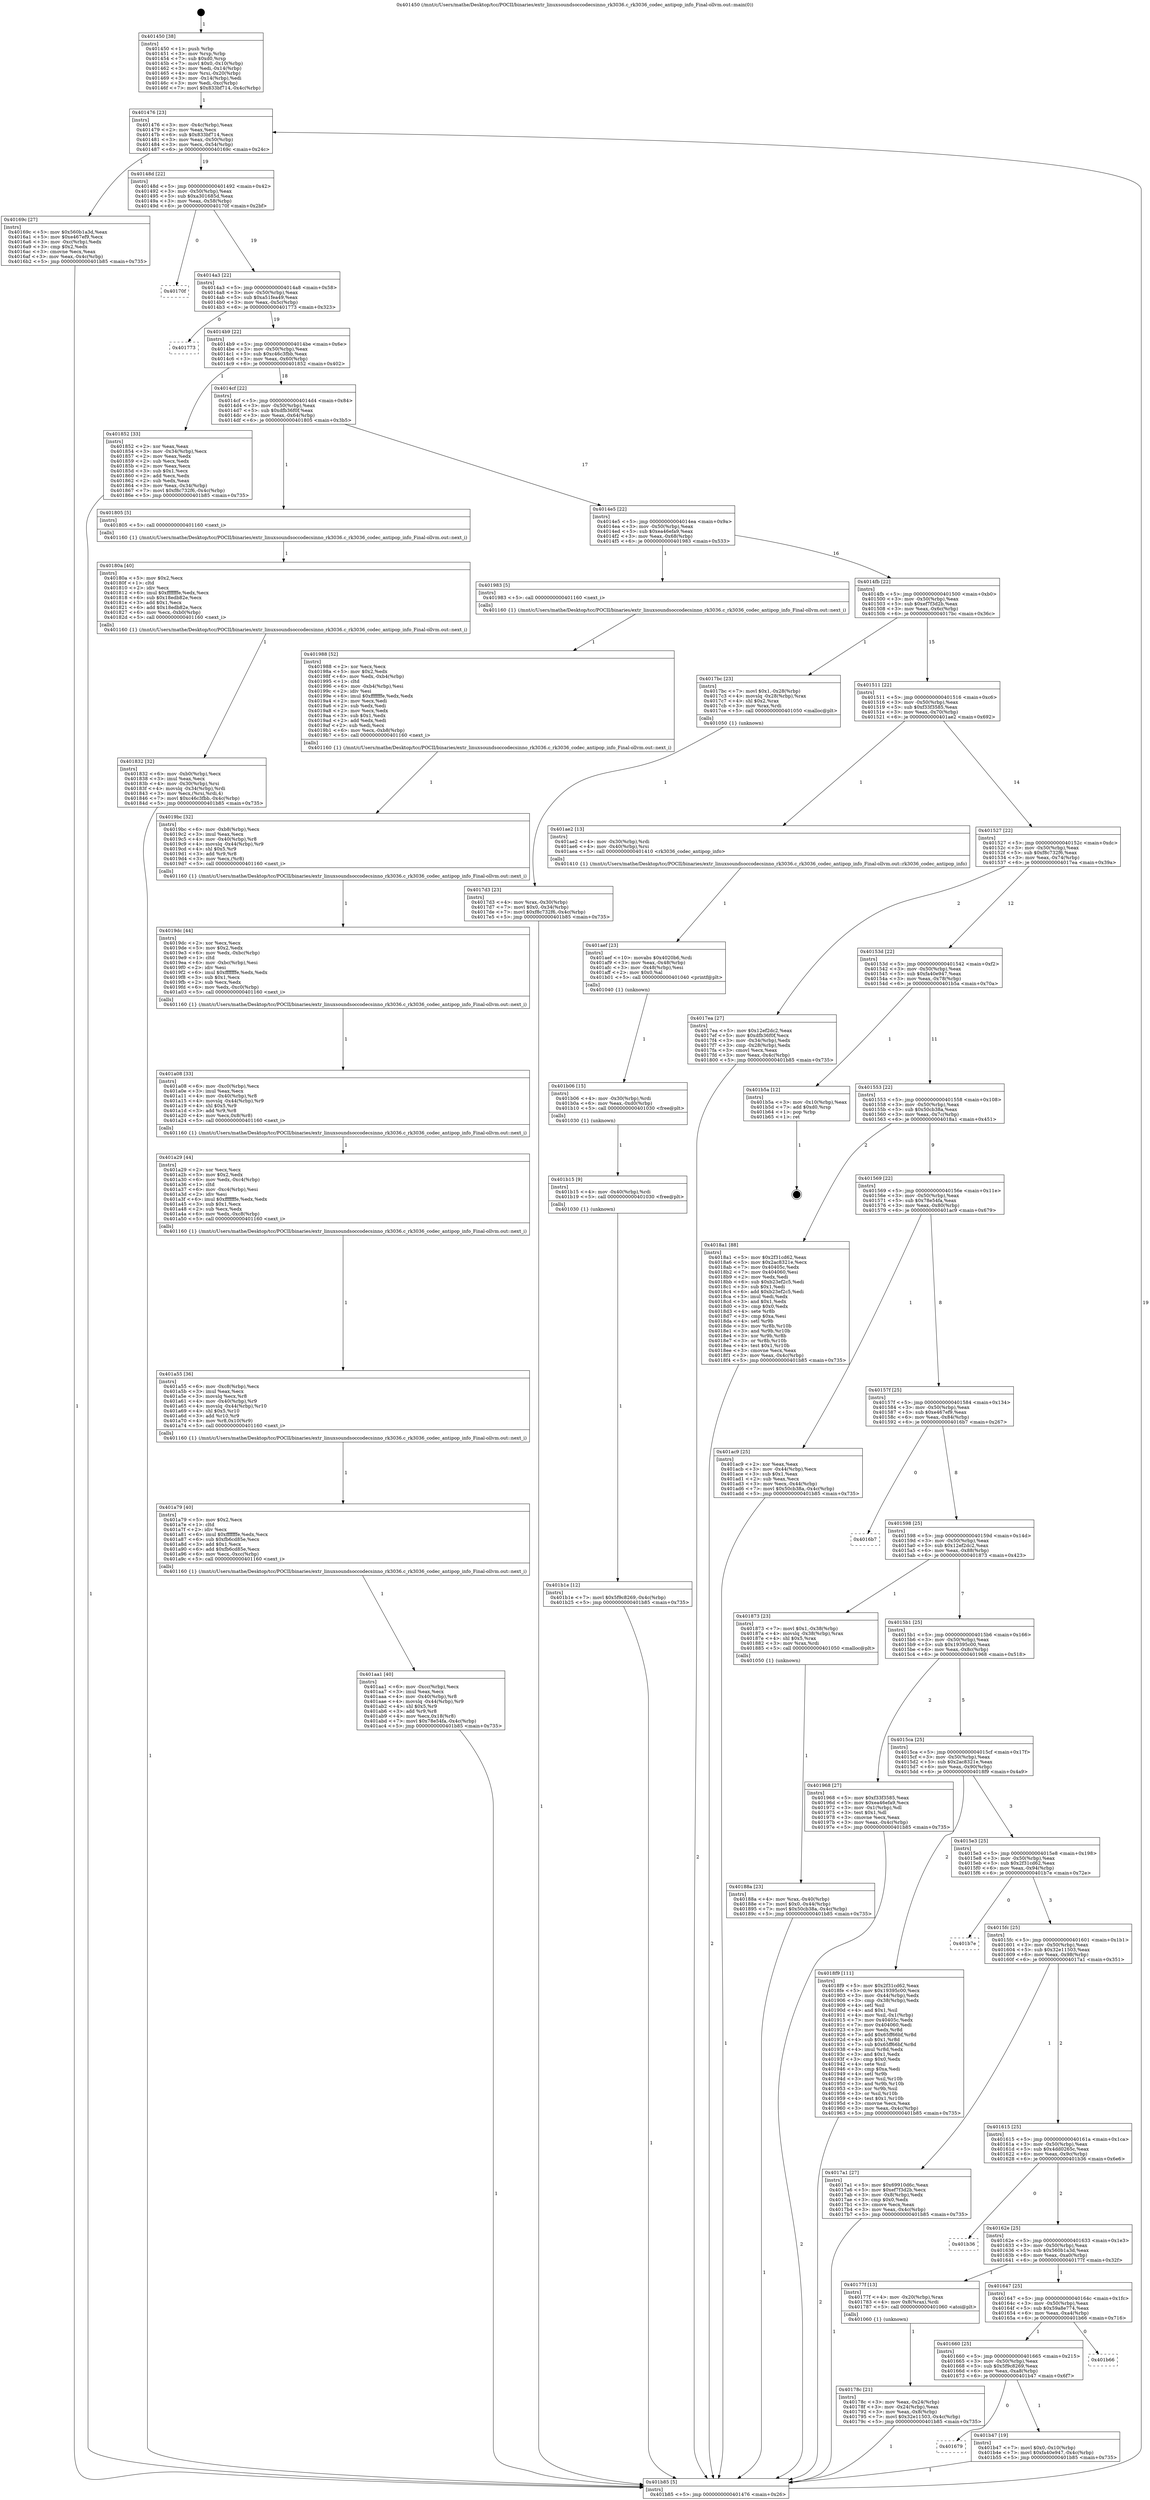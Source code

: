 digraph "0x401450" {
  label = "0x401450 (/mnt/c/Users/mathe/Desktop/tcc/POCII/binaries/extr_linuxsoundsoccodecsinno_rk3036.c_rk3036_codec_antipop_info_Final-ollvm.out::main(0))"
  labelloc = "t"
  node[shape=record]

  Entry [label="",width=0.3,height=0.3,shape=circle,fillcolor=black,style=filled]
  "0x401476" [label="{
     0x401476 [23]\l
     | [instrs]\l
     &nbsp;&nbsp;0x401476 \<+3\>: mov -0x4c(%rbp),%eax\l
     &nbsp;&nbsp;0x401479 \<+2\>: mov %eax,%ecx\l
     &nbsp;&nbsp;0x40147b \<+6\>: sub $0x833bf714,%ecx\l
     &nbsp;&nbsp;0x401481 \<+3\>: mov %eax,-0x50(%rbp)\l
     &nbsp;&nbsp;0x401484 \<+3\>: mov %ecx,-0x54(%rbp)\l
     &nbsp;&nbsp;0x401487 \<+6\>: je 000000000040169c \<main+0x24c\>\l
  }"]
  "0x40169c" [label="{
     0x40169c [27]\l
     | [instrs]\l
     &nbsp;&nbsp;0x40169c \<+5\>: mov $0x560b1a3d,%eax\l
     &nbsp;&nbsp;0x4016a1 \<+5\>: mov $0xe467ef9,%ecx\l
     &nbsp;&nbsp;0x4016a6 \<+3\>: mov -0xc(%rbp),%edx\l
     &nbsp;&nbsp;0x4016a9 \<+3\>: cmp $0x2,%edx\l
     &nbsp;&nbsp;0x4016ac \<+3\>: cmovne %ecx,%eax\l
     &nbsp;&nbsp;0x4016af \<+3\>: mov %eax,-0x4c(%rbp)\l
     &nbsp;&nbsp;0x4016b2 \<+5\>: jmp 0000000000401b85 \<main+0x735\>\l
  }"]
  "0x40148d" [label="{
     0x40148d [22]\l
     | [instrs]\l
     &nbsp;&nbsp;0x40148d \<+5\>: jmp 0000000000401492 \<main+0x42\>\l
     &nbsp;&nbsp;0x401492 \<+3\>: mov -0x50(%rbp),%eax\l
     &nbsp;&nbsp;0x401495 \<+5\>: sub $0xa301685d,%eax\l
     &nbsp;&nbsp;0x40149a \<+3\>: mov %eax,-0x58(%rbp)\l
     &nbsp;&nbsp;0x40149d \<+6\>: je 000000000040170f \<main+0x2bf\>\l
  }"]
  "0x401b85" [label="{
     0x401b85 [5]\l
     | [instrs]\l
     &nbsp;&nbsp;0x401b85 \<+5\>: jmp 0000000000401476 \<main+0x26\>\l
  }"]
  "0x401450" [label="{
     0x401450 [38]\l
     | [instrs]\l
     &nbsp;&nbsp;0x401450 \<+1\>: push %rbp\l
     &nbsp;&nbsp;0x401451 \<+3\>: mov %rsp,%rbp\l
     &nbsp;&nbsp;0x401454 \<+7\>: sub $0xd0,%rsp\l
     &nbsp;&nbsp;0x40145b \<+7\>: movl $0x0,-0x10(%rbp)\l
     &nbsp;&nbsp;0x401462 \<+3\>: mov %edi,-0x14(%rbp)\l
     &nbsp;&nbsp;0x401465 \<+4\>: mov %rsi,-0x20(%rbp)\l
     &nbsp;&nbsp;0x401469 \<+3\>: mov -0x14(%rbp),%edi\l
     &nbsp;&nbsp;0x40146c \<+3\>: mov %edi,-0xc(%rbp)\l
     &nbsp;&nbsp;0x40146f \<+7\>: movl $0x833bf714,-0x4c(%rbp)\l
  }"]
  Exit [label="",width=0.3,height=0.3,shape=circle,fillcolor=black,style=filled,peripheries=2]
  "0x40170f" [label="{
     0x40170f\l
  }", style=dashed]
  "0x4014a3" [label="{
     0x4014a3 [22]\l
     | [instrs]\l
     &nbsp;&nbsp;0x4014a3 \<+5\>: jmp 00000000004014a8 \<main+0x58\>\l
     &nbsp;&nbsp;0x4014a8 \<+3\>: mov -0x50(%rbp),%eax\l
     &nbsp;&nbsp;0x4014ab \<+5\>: sub $0xa51fea49,%eax\l
     &nbsp;&nbsp;0x4014b0 \<+3\>: mov %eax,-0x5c(%rbp)\l
     &nbsp;&nbsp;0x4014b3 \<+6\>: je 0000000000401773 \<main+0x323\>\l
  }"]
  "0x401679" [label="{
     0x401679\l
  }", style=dashed]
  "0x401773" [label="{
     0x401773\l
  }", style=dashed]
  "0x4014b9" [label="{
     0x4014b9 [22]\l
     | [instrs]\l
     &nbsp;&nbsp;0x4014b9 \<+5\>: jmp 00000000004014be \<main+0x6e\>\l
     &nbsp;&nbsp;0x4014be \<+3\>: mov -0x50(%rbp),%eax\l
     &nbsp;&nbsp;0x4014c1 \<+5\>: sub $0xc46c3fbb,%eax\l
     &nbsp;&nbsp;0x4014c6 \<+3\>: mov %eax,-0x60(%rbp)\l
     &nbsp;&nbsp;0x4014c9 \<+6\>: je 0000000000401852 \<main+0x402\>\l
  }"]
  "0x401b47" [label="{
     0x401b47 [19]\l
     | [instrs]\l
     &nbsp;&nbsp;0x401b47 \<+7\>: movl $0x0,-0x10(%rbp)\l
     &nbsp;&nbsp;0x401b4e \<+7\>: movl $0xfa40e947,-0x4c(%rbp)\l
     &nbsp;&nbsp;0x401b55 \<+5\>: jmp 0000000000401b85 \<main+0x735\>\l
  }"]
  "0x401852" [label="{
     0x401852 [33]\l
     | [instrs]\l
     &nbsp;&nbsp;0x401852 \<+2\>: xor %eax,%eax\l
     &nbsp;&nbsp;0x401854 \<+3\>: mov -0x34(%rbp),%ecx\l
     &nbsp;&nbsp;0x401857 \<+2\>: mov %eax,%edx\l
     &nbsp;&nbsp;0x401859 \<+2\>: sub %ecx,%edx\l
     &nbsp;&nbsp;0x40185b \<+2\>: mov %eax,%ecx\l
     &nbsp;&nbsp;0x40185d \<+3\>: sub $0x1,%ecx\l
     &nbsp;&nbsp;0x401860 \<+2\>: add %ecx,%edx\l
     &nbsp;&nbsp;0x401862 \<+2\>: sub %edx,%eax\l
     &nbsp;&nbsp;0x401864 \<+3\>: mov %eax,-0x34(%rbp)\l
     &nbsp;&nbsp;0x401867 \<+7\>: movl $0xf8c732f6,-0x4c(%rbp)\l
     &nbsp;&nbsp;0x40186e \<+5\>: jmp 0000000000401b85 \<main+0x735\>\l
  }"]
  "0x4014cf" [label="{
     0x4014cf [22]\l
     | [instrs]\l
     &nbsp;&nbsp;0x4014cf \<+5\>: jmp 00000000004014d4 \<main+0x84\>\l
     &nbsp;&nbsp;0x4014d4 \<+3\>: mov -0x50(%rbp),%eax\l
     &nbsp;&nbsp;0x4014d7 \<+5\>: sub $0xdfb36f0f,%eax\l
     &nbsp;&nbsp;0x4014dc \<+3\>: mov %eax,-0x64(%rbp)\l
     &nbsp;&nbsp;0x4014df \<+6\>: je 0000000000401805 \<main+0x3b5\>\l
  }"]
  "0x401660" [label="{
     0x401660 [25]\l
     | [instrs]\l
     &nbsp;&nbsp;0x401660 \<+5\>: jmp 0000000000401665 \<main+0x215\>\l
     &nbsp;&nbsp;0x401665 \<+3\>: mov -0x50(%rbp),%eax\l
     &nbsp;&nbsp;0x401668 \<+5\>: sub $0x5f9c8269,%eax\l
     &nbsp;&nbsp;0x40166d \<+6\>: mov %eax,-0xa8(%rbp)\l
     &nbsp;&nbsp;0x401673 \<+6\>: je 0000000000401b47 \<main+0x6f7\>\l
  }"]
  "0x401805" [label="{
     0x401805 [5]\l
     | [instrs]\l
     &nbsp;&nbsp;0x401805 \<+5\>: call 0000000000401160 \<next_i\>\l
     | [calls]\l
     &nbsp;&nbsp;0x401160 \{1\} (/mnt/c/Users/mathe/Desktop/tcc/POCII/binaries/extr_linuxsoundsoccodecsinno_rk3036.c_rk3036_codec_antipop_info_Final-ollvm.out::next_i)\l
  }"]
  "0x4014e5" [label="{
     0x4014e5 [22]\l
     | [instrs]\l
     &nbsp;&nbsp;0x4014e5 \<+5\>: jmp 00000000004014ea \<main+0x9a\>\l
     &nbsp;&nbsp;0x4014ea \<+3\>: mov -0x50(%rbp),%eax\l
     &nbsp;&nbsp;0x4014ed \<+5\>: sub $0xea46efa9,%eax\l
     &nbsp;&nbsp;0x4014f2 \<+3\>: mov %eax,-0x68(%rbp)\l
     &nbsp;&nbsp;0x4014f5 \<+6\>: je 0000000000401983 \<main+0x533\>\l
  }"]
  "0x401b66" [label="{
     0x401b66\l
  }", style=dashed]
  "0x401983" [label="{
     0x401983 [5]\l
     | [instrs]\l
     &nbsp;&nbsp;0x401983 \<+5\>: call 0000000000401160 \<next_i\>\l
     | [calls]\l
     &nbsp;&nbsp;0x401160 \{1\} (/mnt/c/Users/mathe/Desktop/tcc/POCII/binaries/extr_linuxsoundsoccodecsinno_rk3036.c_rk3036_codec_antipop_info_Final-ollvm.out::next_i)\l
  }"]
  "0x4014fb" [label="{
     0x4014fb [22]\l
     | [instrs]\l
     &nbsp;&nbsp;0x4014fb \<+5\>: jmp 0000000000401500 \<main+0xb0\>\l
     &nbsp;&nbsp;0x401500 \<+3\>: mov -0x50(%rbp),%eax\l
     &nbsp;&nbsp;0x401503 \<+5\>: sub $0xef7f3d2b,%eax\l
     &nbsp;&nbsp;0x401508 \<+3\>: mov %eax,-0x6c(%rbp)\l
     &nbsp;&nbsp;0x40150b \<+6\>: je 00000000004017bc \<main+0x36c\>\l
  }"]
  "0x401b1e" [label="{
     0x401b1e [12]\l
     | [instrs]\l
     &nbsp;&nbsp;0x401b1e \<+7\>: movl $0x5f9c8269,-0x4c(%rbp)\l
     &nbsp;&nbsp;0x401b25 \<+5\>: jmp 0000000000401b85 \<main+0x735\>\l
  }"]
  "0x4017bc" [label="{
     0x4017bc [23]\l
     | [instrs]\l
     &nbsp;&nbsp;0x4017bc \<+7\>: movl $0x1,-0x28(%rbp)\l
     &nbsp;&nbsp;0x4017c3 \<+4\>: movslq -0x28(%rbp),%rax\l
     &nbsp;&nbsp;0x4017c7 \<+4\>: shl $0x2,%rax\l
     &nbsp;&nbsp;0x4017cb \<+3\>: mov %rax,%rdi\l
     &nbsp;&nbsp;0x4017ce \<+5\>: call 0000000000401050 \<malloc@plt\>\l
     | [calls]\l
     &nbsp;&nbsp;0x401050 \{1\} (unknown)\l
  }"]
  "0x401511" [label="{
     0x401511 [22]\l
     | [instrs]\l
     &nbsp;&nbsp;0x401511 \<+5\>: jmp 0000000000401516 \<main+0xc6\>\l
     &nbsp;&nbsp;0x401516 \<+3\>: mov -0x50(%rbp),%eax\l
     &nbsp;&nbsp;0x401519 \<+5\>: sub $0xf33f3585,%eax\l
     &nbsp;&nbsp;0x40151e \<+3\>: mov %eax,-0x70(%rbp)\l
     &nbsp;&nbsp;0x401521 \<+6\>: je 0000000000401ae2 \<main+0x692\>\l
  }"]
  "0x401b15" [label="{
     0x401b15 [9]\l
     | [instrs]\l
     &nbsp;&nbsp;0x401b15 \<+4\>: mov -0x40(%rbp),%rdi\l
     &nbsp;&nbsp;0x401b19 \<+5\>: call 0000000000401030 \<free@plt\>\l
     | [calls]\l
     &nbsp;&nbsp;0x401030 \{1\} (unknown)\l
  }"]
  "0x401ae2" [label="{
     0x401ae2 [13]\l
     | [instrs]\l
     &nbsp;&nbsp;0x401ae2 \<+4\>: mov -0x30(%rbp),%rdi\l
     &nbsp;&nbsp;0x401ae6 \<+4\>: mov -0x40(%rbp),%rsi\l
     &nbsp;&nbsp;0x401aea \<+5\>: call 0000000000401410 \<rk3036_codec_antipop_info\>\l
     | [calls]\l
     &nbsp;&nbsp;0x401410 \{1\} (/mnt/c/Users/mathe/Desktop/tcc/POCII/binaries/extr_linuxsoundsoccodecsinno_rk3036.c_rk3036_codec_antipop_info_Final-ollvm.out::rk3036_codec_antipop_info)\l
  }"]
  "0x401527" [label="{
     0x401527 [22]\l
     | [instrs]\l
     &nbsp;&nbsp;0x401527 \<+5\>: jmp 000000000040152c \<main+0xdc\>\l
     &nbsp;&nbsp;0x40152c \<+3\>: mov -0x50(%rbp),%eax\l
     &nbsp;&nbsp;0x40152f \<+5\>: sub $0xf8c732f6,%eax\l
     &nbsp;&nbsp;0x401534 \<+3\>: mov %eax,-0x74(%rbp)\l
     &nbsp;&nbsp;0x401537 \<+6\>: je 00000000004017ea \<main+0x39a\>\l
  }"]
  "0x401b06" [label="{
     0x401b06 [15]\l
     | [instrs]\l
     &nbsp;&nbsp;0x401b06 \<+4\>: mov -0x30(%rbp),%rdi\l
     &nbsp;&nbsp;0x401b0a \<+6\>: mov %eax,-0xd0(%rbp)\l
     &nbsp;&nbsp;0x401b10 \<+5\>: call 0000000000401030 \<free@plt\>\l
     | [calls]\l
     &nbsp;&nbsp;0x401030 \{1\} (unknown)\l
  }"]
  "0x4017ea" [label="{
     0x4017ea [27]\l
     | [instrs]\l
     &nbsp;&nbsp;0x4017ea \<+5\>: mov $0x12ef2dc2,%eax\l
     &nbsp;&nbsp;0x4017ef \<+5\>: mov $0xdfb36f0f,%ecx\l
     &nbsp;&nbsp;0x4017f4 \<+3\>: mov -0x34(%rbp),%edx\l
     &nbsp;&nbsp;0x4017f7 \<+3\>: cmp -0x28(%rbp),%edx\l
     &nbsp;&nbsp;0x4017fa \<+3\>: cmovl %ecx,%eax\l
     &nbsp;&nbsp;0x4017fd \<+3\>: mov %eax,-0x4c(%rbp)\l
     &nbsp;&nbsp;0x401800 \<+5\>: jmp 0000000000401b85 \<main+0x735\>\l
  }"]
  "0x40153d" [label="{
     0x40153d [22]\l
     | [instrs]\l
     &nbsp;&nbsp;0x40153d \<+5\>: jmp 0000000000401542 \<main+0xf2\>\l
     &nbsp;&nbsp;0x401542 \<+3\>: mov -0x50(%rbp),%eax\l
     &nbsp;&nbsp;0x401545 \<+5\>: sub $0xfa40e947,%eax\l
     &nbsp;&nbsp;0x40154a \<+3\>: mov %eax,-0x78(%rbp)\l
     &nbsp;&nbsp;0x40154d \<+6\>: je 0000000000401b5a \<main+0x70a\>\l
  }"]
  "0x401aef" [label="{
     0x401aef [23]\l
     | [instrs]\l
     &nbsp;&nbsp;0x401aef \<+10\>: movabs $0x4020b6,%rdi\l
     &nbsp;&nbsp;0x401af9 \<+3\>: mov %eax,-0x48(%rbp)\l
     &nbsp;&nbsp;0x401afc \<+3\>: mov -0x48(%rbp),%esi\l
     &nbsp;&nbsp;0x401aff \<+2\>: mov $0x0,%al\l
     &nbsp;&nbsp;0x401b01 \<+5\>: call 0000000000401040 \<printf@plt\>\l
     | [calls]\l
     &nbsp;&nbsp;0x401040 \{1\} (unknown)\l
  }"]
  "0x401b5a" [label="{
     0x401b5a [12]\l
     | [instrs]\l
     &nbsp;&nbsp;0x401b5a \<+3\>: mov -0x10(%rbp),%eax\l
     &nbsp;&nbsp;0x401b5d \<+7\>: add $0xd0,%rsp\l
     &nbsp;&nbsp;0x401b64 \<+1\>: pop %rbp\l
     &nbsp;&nbsp;0x401b65 \<+1\>: ret\l
  }"]
  "0x401553" [label="{
     0x401553 [22]\l
     | [instrs]\l
     &nbsp;&nbsp;0x401553 \<+5\>: jmp 0000000000401558 \<main+0x108\>\l
     &nbsp;&nbsp;0x401558 \<+3\>: mov -0x50(%rbp),%eax\l
     &nbsp;&nbsp;0x40155b \<+5\>: sub $0x50cb38a,%eax\l
     &nbsp;&nbsp;0x401560 \<+3\>: mov %eax,-0x7c(%rbp)\l
     &nbsp;&nbsp;0x401563 \<+6\>: je 00000000004018a1 \<main+0x451\>\l
  }"]
  "0x401aa1" [label="{
     0x401aa1 [40]\l
     | [instrs]\l
     &nbsp;&nbsp;0x401aa1 \<+6\>: mov -0xcc(%rbp),%ecx\l
     &nbsp;&nbsp;0x401aa7 \<+3\>: imul %eax,%ecx\l
     &nbsp;&nbsp;0x401aaa \<+4\>: mov -0x40(%rbp),%r8\l
     &nbsp;&nbsp;0x401aae \<+4\>: movslq -0x44(%rbp),%r9\l
     &nbsp;&nbsp;0x401ab2 \<+4\>: shl $0x5,%r9\l
     &nbsp;&nbsp;0x401ab6 \<+3\>: add %r9,%r8\l
     &nbsp;&nbsp;0x401ab9 \<+4\>: mov %ecx,0x18(%r8)\l
     &nbsp;&nbsp;0x401abd \<+7\>: movl $0x78e54fa,-0x4c(%rbp)\l
     &nbsp;&nbsp;0x401ac4 \<+5\>: jmp 0000000000401b85 \<main+0x735\>\l
  }"]
  "0x4018a1" [label="{
     0x4018a1 [88]\l
     | [instrs]\l
     &nbsp;&nbsp;0x4018a1 \<+5\>: mov $0x2f31cd62,%eax\l
     &nbsp;&nbsp;0x4018a6 \<+5\>: mov $0x2ac8321e,%ecx\l
     &nbsp;&nbsp;0x4018ab \<+7\>: mov 0x40405c,%edx\l
     &nbsp;&nbsp;0x4018b2 \<+7\>: mov 0x404060,%esi\l
     &nbsp;&nbsp;0x4018b9 \<+2\>: mov %edx,%edi\l
     &nbsp;&nbsp;0x4018bb \<+6\>: sub $0xb23ef2c5,%edi\l
     &nbsp;&nbsp;0x4018c1 \<+3\>: sub $0x1,%edi\l
     &nbsp;&nbsp;0x4018c4 \<+6\>: add $0xb23ef2c5,%edi\l
     &nbsp;&nbsp;0x4018ca \<+3\>: imul %edi,%edx\l
     &nbsp;&nbsp;0x4018cd \<+3\>: and $0x1,%edx\l
     &nbsp;&nbsp;0x4018d0 \<+3\>: cmp $0x0,%edx\l
     &nbsp;&nbsp;0x4018d3 \<+4\>: sete %r8b\l
     &nbsp;&nbsp;0x4018d7 \<+3\>: cmp $0xa,%esi\l
     &nbsp;&nbsp;0x4018da \<+4\>: setl %r9b\l
     &nbsp;&nbsp;0x4018de \<+3\>: mov %r8b,%r10b\l
     &nbsp;&nbsp;0x4018e1 \<+3\>: and %r9b,%r10b\l
     &nbsp;&nbsp;0x4018e4 \<+3\>: xor %r9b,%r8b\l
     &nbsp;&nbsp;0x4018e7 \<+3\>: or %r8b,%r10b\l
     &nbsp;&nbsp;0x4018ea \<+4\>: test $0x1,%r10b\l
     &nbsp;&nbsp;0x4018ee \<+3\>: cmovne %ecx,%eax\l
     &nbsp;&nbsp;0x4018f1 \<+3\>: mov %eax,-0x4c(%rbp)\l
     &nbsp;&nbsp;0x4018f4 \<+5\>: jmp 0000000000401b85 \<main+0x735\>\l
  }"]
  "0x401569" [label="{
     0x401569 [22]\l
     | [instrs]\l
     &nbsp;&nbsp;0x401569 \<+5\>: jmp 000000000040156e \<main+0x11e\>\l
     &nbsp;&nbsp;0x40156e \<+3\>: mov -0x50(%rbp),%eax\l
     &nbsp;&nbsp;0x401571 \<+5\>: sub $0x78e54fa,%eax\l
     &nbsp;&nbsp;0x401576 \<+3\>: mov %eax,-0x80(%rbp)\l
     &nbsp;&nbsp;0x401579 \<+6\>: je 0000000000401ac9 \<main+0x679\>\l
  }"]
  "0x401a79" [label="{
     0x401a79 [40]\l
     | [instrs]\l
     &nbsp;&nbsp;0x401a79 \<+5\>: mov $0x2,%ecx\l
     &nbsp;&nbsp;0x401a7e \<+1\>: cltd\l
     &nbsp;&nbsp;0x401a7f \<+2\>: idiv %ecx\l
     &nbsp;&nbsp;0x401a81 \<+6\>: imul $0xfffffffe,%edx,%ecx\l
     &nbsp;&nbsp;0x401a87 \<+6\>: sub $0xfb6cd85e,%ecx\l
     &nbsp;&nbsp;0x401a8d \<+3\>: add $0x1,%ecx\l
     &nbsp;&nbsp;0x401a90 \<+6\>: add $0xfb6cd85e,%ecx\l
     &nbsp;&nbsp;0x401a96 \<+6\>: mov %ecx,-0xcc(%rbp)\l
     &nbsp;&nbsp;0x401a9c \<+5\>: call 0000000000401160 \<next_i\>\l
     | [calls]\l
     &nbsp;&nbsp;0x401160 \{1\} (/mnt/c/Users/mathe/Desktop/tcc/POCII/binaries/extr_linuxsoundsoccodecsinno_rk3036.c_rk3036_codec_antipop_info_Final-ollvm.out::next_i)\l
  }"]
  "0x401ac9" [label="{
     0x401ac9 [25]\l
     | [instrs]\l
     &nbsp;&nbsp;0x401ac9 \<+2\>: xor %eax,%eax\l
     &nbsp;&nbsp;0x401acb \<+3\>: mov -0x44(%rbp),%ecx\l
     &nbsp;&nbsp;0x401ace \<+3\>: sub $0x1,%eax\l
     &nbsp;&nbsp;0x401ad1 \<+2\>: sub %eax,%ecx\l
     &nbsp;&nbsp;0x401ad3 \<+3\>: mov %ecx,-0x44(%rbp)\l
     &nbsp;&nbsp;0x401ad6 \<+7\>: movl $0x50cb38a,-0x4c(%rbp)\l
     &nbsp;&nbsp;0x401add \<+5\>: jmp 0000000000401b85 \<main+0x735\>\l
  }"]
  "0x40157f" [label="{
     0x40157f [25]\l
     | [instrs]\l
     &nbsp;&nbsp;0x40157f \<+5\>: jmp 0000000000401584 \<main+0x134\>\l
     &nbsp;&nbsp;0x401584 \<+3\>: mov -0x50(%rbp),%eax\l
     &nbsp;&nbsp;0x401587 \<+5\>: sub $0xe467ef9,%eax\l
     &nbsp;&nbsp;0x40158c \<+6\>: mov %eax,-0x84(%rbp)\l
     &nbsp;&nbsp;0x401592 \<+6\>: je 00000000004016b7 \<main+0x267\>\l
  }"]
  "0x401a55" [label="{
     0x401a55 [36]\l
     | [instrs]\l
     &nbsp;&nbsp;0x401a55 \<+6\>: mov -0xc8(%rbp),%ecx\l
     &nbsp;&nbsp;0x401a5b \<+3\>: imul %eax,%ecx\l
     &nbsp;&nbsp;0x401a5e \<+3\>: movslq %ecx,%r8\l
     &nbsp;&nbsp;0x401a61 \<+4\>: mov -0x40(%rbp),%r9\l
     &nbsp;&nbsp;0x401a65 \<+4\>: movslq -0x44(%rbp),%r10\l
     &nbsp;&nbsp;0x401a69 \<+4\>: shl $0x5,%r10\l
     &nbsp;&nbsp;0x401a6d \<+3\>: add %r10,%r9\l
     &nbsp;&nbsp;0x401a70 \<+4\>: mov %r8,0x10(%r9)\l
     &nbsp;&nbsp;0x401a74 \<+5\>: call 0000000000401160 \<next_i\>\l
     | [calls]\l
     &nbsp;&nbsp;0x401160 \{1\} (/mnt/c/Users/mathe/Desktop/tcc/POCII/binaries/extr_linuxsoundsoccodecsinno_rk3036.c_rk3036_codec_antipop_info_Final-ollvm.out::next_i)\l
  }"]
  "0x4016b7" [label="{
     0x4016b7\l
  }", style=dashed]
  "0x401598" [label="{
     0x401598 [25]\l
     | [instrs]\l
     &nbsp;&nbsp;0x401598 \<+5\>: jmp 000000000040159d \<main+0x14d\>\l
     &nbsp;&nbsp;0x40159d \<+3\>: mov -0x50(%rbp),%eax\l
     &nbsp;&nbsp;0x4015a0 \<+5\>: sub $0x12ef2dc2,%eax\l
     &nbsp;&nbsp;0x4015a5 \<+6\>: mov %eax,-0x88(%rbp)\l
     &nbsp;&nbsp;0x4015ab \<+6\>: je 0000000000401873 \<main+0x423\>\l
  }"]
  "0x401a29" [label="{
     0x401a29 [44]\l
     | [instrs]\l
     &nbsp;&nbsp;0x401a29 \<+2\>: xor %ecx,%ecx\l
     &nbsp;&nbsp;0x401a2b \<+5\>: mov $0x2,%edx\l
     &nbsp;&nbsp;0x401a30 \<+6\>: mov %edx,-0xc4(%rbp)\l
     &nbsp;&nbsp;0x401a36 \<+1\>: cltd\l
     &nbsp;&nbsp;0x401a37 \<+6\>: mov -0xc4(%rbp),%esi\l
     &nbsp;&nbsp;0x401a3d \<+2\>: idiv %esi\l
     &nbsp;&nbsp;0x401a3f \<+6\>: imul $0xfffffffe,%edx,%edx\l
     &nbsp;&nbsp;0x401a45 \<+3\>: sub $0x1,%ecx\l
     &nbsp;&nbsp;0x401a48 \<+2\>: sub %ecx,%edx\l
     &nbsp;&nbsp;0x401a4a \<+6\>: mov %edx,-0xc8(%rbp)\l
     &nbsp;&nbsp;0x401a50 \<+5\>: call 0000000000401160 \<next_i\>\l
     | [calls]\l
     &nbsp;&nbsp;0x401160 \{1\} (/mnt/c/Users/mathe/Desktop/tcc/POCII/binaries/extr_linuxsoundsoccodecsinno_rk3036.c_rk3036_codec_antipop_info_Final-ollvm.out::next_i)\l
  }"]
  "0x401873" [label="{
     0x401873 [23]\l
     | [instrs]\l
     &nbsp;&nbsp;0x401873 \<+7\>: movl $0x1,-0x38(%rbp)\l
     &nbsp;&nbsp;0x40187a \<+4\>: movslq -0x38(%rbp),%rax\l
     &nbsp;&nbsp;0x40187e \<+4\>: shl $0x5,%rax\l
     &nbsp;&nbsp;0x401882 \<+3\>: mov %rax,%rdi\l
     &nbsp;&nbsp;0x401885 \<+5\>: call 0000000000401050 \<malloc@plt\>\l
     | [calls]\l
     &nbsp;&nbsp;0x401050 \{1\} (unknown)\l
  }"]
  "0x4015b1" [label="{
     0x4015b1 [25]\l
     | [instrs]\l
     &nbsp;&nbsp;0x4015b1 \<+5\>: jmp 00000000004015b6 \<main+0x166\>\l
     &nbsp;&nbsp;0x4015b6 \<+3\>: mov -0x50(%rbp),%eax\l
     &nbsp;&nbsp;0x4015b9 \<+5\>: sub $0x19395c00,%eax\l
     &nbsp;&nbsp;0x4015be \<+6\>: mov %eax,-0x8c(%rbp)\l
     &nbsp;&nbsp;0x4015c4 \<+6\>: je 0000000000401968 \<main+0x518\>\l
  }"]
  "0x401a08" [label="{
     0x401a08 [33]\l
     | [instrs]\l
     &nbsp;&nbsp;0x401a08 \<+6\>: mov -0xc0(%rbp),%ecx\l
     &nbsp;&nbsp;0x401a0e \<+3\>: imul %eax,%ecx\l
     &nbsp;&nbsp;0x401a11 \<+4\>: mov -0x40(%rbp),%r8\l
     &nbsp;&nbsp;0x401a15 \<+4\>: movslq -0x44(%rbp),%r9\l
     &nbsp;&nbsp;0x401a19 \<+4\>: shl $0x5,%r9\l
     &nbsp;&nbsp;0x401a1d \<+3\>: add %r9,%r8\l
     &nbsp;&nbsp;0x401a20 \<+4\>: mov %ecx,0x8(%r8)\l
     &nbsp;&nbsp;0x401a24 \<+5\>: call 0000000000401160 \<next_i\>\l
     | [calls]\l
     &nbsp;&nbsp;0x401160 \{1\} (/mnt/c/Users/mathe/Desktop/tcc/POCII/binaries/extr_linuxsoundsoccodecsinno_rk3036.c_rk3036_codec_antipop_info_Final-ollvm.out::next_i)\l
  }"]
  "0x401968" [label="{
     0x401968 [27]\l
     | [instrs]\l
     &nbsp;&nbsp;0x401968 \<+5\>: mov $0xf33f3585,%eax\l
     &nbsp;&nbsp;0x40196d \<+5\>: mov $0xea46efa9,%ecx\l
     &nbsp;&nbsp;0x401972 \<+3\>: mov -0x1(%rbp),%dl\l
     &nbsp;&nbsp;0x401975 \<+3\>: test $0x1,%dl\l
     &nbsp;&nbsp;0x401978 \<+3\>: cmovne %ecx,%eax\l
     &nbsp;&nbsp;0x40197b \<+3\>: mov %eax,-0x4c(%rbp)\l
     &nbsp;&nbsp;0x40197e \<+5\>: jmp 0000000000401b85 \<main+0x735\>\l
  }"]
  "0x4015ca" [label="{
     0x4015ca [25]\l
     | [instrs]\l
     &nbsp;&nbsp;0x4015ca \<+5\>: jmp 00000000004015cf \<main+0x17f\>\l
     &nbsp;&nbsp;0x4015cf \<+3\>: mov -0x50(%rbp),%eax\l
     &nbsp;&nbsp;0x4015d2 \<+5\>: sub $0x2ac8321e,%eax\l
     &nbsp;&nbsp;0x4015d7 \<+6\>: mov %eax,-0x90(%rbp)\l
     &nbsp;&nbsp;0x4015dd \<+6\>: je 00000000004018f9 \<main+0x4a9\>\l
  }"]
  "0x4019dc" [label="{
     0x4019dc [44]\l
     | [instrs]\l
     &nbsp;&nbsp;0x4019dc \<+2\>: xor %ecx,%ecx\l
     &nbsp;&nbsp;0x4019de \<+5\>: mov $0x2,%edx\l
     &nbsp;&nbsp;0x4019e3 \<+6\>: mov %edx,-0xbc(%rbp)\l
     &nbsp;&nbsp;0x4019e9 \<+1\>: cltd\l
     &nbsp;&nbsp;0x4019ea \<+6\>: mov -0xbc(%rbp),%esi\l
     &nbsp;&nbsp;0x4019f0 \<+2\>: idiv %esi\l
     &nbsp;&nbsp;0x4019f2 \<+6\>: imul $0xfffffffe,%edx,%edx\l
     &nbsp;&nbsp;0x4019f8 \<+3\>: sub $0x1,%ecx\l
     &nbsp;&nbsp;0x4019fb \<+2\>: sub %ecx,%edx\l
     &nbsp;&nbsp;0x4019fd \<+6\>: mov %edx,-0xc0(%rbp)\l
     &nbsp;&nbsp;0x401a03 \<+5\>: call 0000000000401160 \<next_i\>\l
     | [calls]\l
     &nbsp;&nbsp;0x401160 \{1\} (/mnt/c/Users/mathe/Desktop/tcc/POCII/binaries/extr_linuxsoundsoccodecsinno_rk3036.c_rk3036_codec_antipop_info_Final-ollvm.out::next_i)\l
  }"]
  "0x4018f9" [label="{
     0x4018f9 [111]\l
     | [instrs]\l
     &nbsp;&nbsp;0x4018f9 \<+5\>: mov $0x2f31cd62,%eax\l
     &nbsp;&nbsp;0x4018fe \<+5\>: mov $0x19395c00,%ecx\l
     &nbsp;&nbsp;0x401903 \<+3\>: mov -0x44(%rbp),%edx\l
     &nbsp;&nbsp;0x401906 \<+3\>: cmp -0x38(%rbp),%edx\l
     &nbsp;&nbsp;0x401909 \<+4\>: setl %sil\l
     &nbsp;&nbsp;0x40190d \<+4\>: and $0x1,%sil\l
     &nbsp;&nbsp;0x401911 \<+4\>: mov %sil,-0x1(%rbp)\l
     &nbsp;&nbsp;0x401915 \<+7\>: mov 0x40405c,%edx\l
     &nbsp;&nbsp;0x40191c \<+7\>: mov 0x404060,%edi\l
     &nbsp;&nbsp;0x401923 \<+3\>: mov %edx,%r8d\l
     &nbsp;&nbsp;0x401926 \<+7\>: add $0x65ff66bf,%r8d\l
     &nbsp;&nbsp;0x40192d \<+4\>: sub $0x1,%r8d\l
     &nbsp;&nbsp;0x401931 \<+7\>: sub $0x65ff66bf,%r8d\l
     &nbsp;&nbsp;0x401938 \<+4\>: imul %r8d,%edx\l
     &nbsp;&nbsp;0x40193c \<+3\>: and $0x1,%edx\l
     &nbsp;&nbsp;0x40193f \<+3\>: cmp $0x0,%edx\l
     &nbsp;&nbsp;0x401942 \<+4\>: sete %sil\l
     &nbsp;&nbsp;0x401946 \<+3\>: cmp $0xa,%edi\l
     &nbsp;&nbsp;0x401949 \<+4\>: setl %r9b\l
     &nbsp;&nbsp;0x40194d \<+3\>: mov %sil,%r10b\l
     &nbsp;&nbsp;0x401950 \<+3\>: and %r9b,%r10b\l
     &nbsp;&nbsp;0x401953 \<+3\>: xor %r9b,%sil\l
     &nbsp;&nbsp;0x401956 \<+3\>: or %sil,%r10b\l
     &nbsp;&nbsp;0x401959 \<+4\>: test $0x1,%r10b\l
     &nbsp;&nbsp;0x40195d \<+3\>: cmovne %ecx,%eax\l
     &nbsp;&nbsp;0x401960 \<+3\>: mov %eax,-0x4c(%rbp)\l
     &nbsp;&nbsp;0x401963 \<+5\>: jmp 0000000000401b85 \<main+0x735\>\l
  }"]
  "0x4015e3" [label="{
     0x4015e3 [25]\l
     | [instrs]\l
     &nbsp;&nbsp;0x4015e3 \<+5\>: jmp 00000000004015e8 \<main+0x198\>\l
     &nbsp;&nbsp;0x4015e8 \<+3\>: mov -0x50(%rbp),%eax\l
     &nbsp;&nbsp;0x4015eb \<+5\>: sub $0x2f31cd62,%eax\l
     &nbsp;&nbsp;0x4015f0 \<+6\>: mov %eax,-0x94(%rbp)\l
     &nbsp;&nbsp;0x4015f6 \<+6\>: je 0000000000401b7e \<main+0x72e\>\l
  }"]
  "0x4019bc" [label="{
     0x4019bc [32]\l
     | [instrs]\l
     &nbsp;&nbsp;0x4019bc \<+6\>: mov -0xb8(%rbp),%ecx\l
     &nbsp;&nbsp;0x4019c2 \<+3\>: imul %eax,%ecx\l
     &nbsp;&nbsp;0x4019c5 \<+4\>: mov -0x40(%rbp),%r8\l
     &nbsp;&nbsp;0x4019c9 \<+4\>: movslq -0x44(%rbp),%r9\l
     &nbsp;&nbsp;0x4019cd \<+4\>: shl $0x5,%r9\l
     &nbsp;&nbsp;0x4019d1 \<+3\>: add %r9,%r8\l
     &nbsp;&nbsp;0x4019d4 \<+3\>: mov %ecx,(%r8)\l
     &nbsp;&nbsp;0x4019d7 \<+5\>: call 0000000000401160 \<next_i\>\l
     | [calls]\l
     &nbsp;&nbsp;0x401160 \{1\} (/mnt/c/Users/mathe/Desktop/tcc/POCII/binaries/extr_linuxsoundsoccodecsinno_rk3036.c_rk3036_codec_antipop_info_Final-ollvm.out::next_i)\l
  }"]
  "0x401b7e" [label="{
     0x401b7e\l
  }", style=dashed]
  "0x4015fc" [label="{
     0x4015fc [25]\l
     | [instrs]\l
     &nbsp;&nbsp;0x4015fc \<+5\>: jmp 0000000000401601 \<main+0x1b1\>\l
     &nbsp;&nbsp;0x401601 \<+3\>: mov -0x50(%rbp),%eax\l
     &nbsp;&nbsp;0x401604 \<+5\>: sub $0x32e11503,%eax\l
     &nbsp;&nbsp;0x401609 \<+6\>: mov %eax,-0x98(%rbp)\l
     &nbsp;&nbsp;0x40160f \<+6\>: je 00000000004017a1 \<main+0x351\>\l
  }"]
  "0x401988" [label="{
     0x401988 [52]\l
     | [instrs]\l
     &nbsp;&nbsp;0x401988 \<+2\>: xor %ecx,%ecx\l
     &nbsp;&nbsp;0x40198a \<+5\>: mov $0x2,%edx\l
     &nbsp;&nbsp;0x40198f \<+6\>: mov %edx,-0xb4(%rbp)\l
     &nbsp;&nbsp;0x401995 \<+1\>: cltd\l
     &nbsp;&nbsp;0x401996 \<+6\>: mov -0xb4(%rbp),%esi\l
     &nbsp;&nbsp;0x40199c \<+2\>: idiv %esi\l
     &nbsp;&nbsp;0x40199e \<+6\>: imul $0xfffffffe,%edx,%edx\l
     &nbsp;&nbsp;0x4019a4 \<+2\>: mov %ecx,%edi\l
     &nbsp;&nbsp;0x4019a6 \<+2\>: sub %edx,%edi\l
     &nbsp;&nbsp;0x4019a8 \<+2\>: mov %ecx,%edx\l
     &nbsp;&nbsp;0x4019aa \<+3\>: sub $0x1,%edx\l
     &nbsp;&nbsp;0x4019ad \<+2\>: add %edx,%edi\l
     &nbsp;&nbsp;0x4019af \<+2\>: sub %edi,%ecx\l
     &nbsp;&nbsp;0x4019b1 \<+6\>: mov %ecx,-0xb8(%rbp)\l
     &nbsp;&nbsp;0x4019b7 \<+5\>: call 0000000000401160 \<next_i\>\l
     | [calls]\l
     &nbsp;&nbsp;0x401160 \{1\} (/mnt/c/Users/mathe/Desktop/tcc/POCII/binaries/extr_linuxsoundsoccodecsinno_rk3036.c_rk3036_codec_antipop_info_Final-ollvm.out::next_i)\l
  }"]
  "0x4017a1" [label="{
     0x4017a1 [27]\l
     | [instrs]\l
     &nbsp;&nbsp;0x4017a1 \<+5\>: mov $0x69910d6c,%eax\l
     &nbsp;&nbsp;0x4017a6 \<+5\>: mov $0xef7f3d2b,%ecx\l
     &nbsp;&nbsp;0x4017ab \<+3\>: mov -0x8(%rbp),%edx\l
     &nbsp;&nbsp;0x4017ae \<+3\>: cmp $0x0,%edx\l
     &nbsp;&nbsp;0x4017b1 \<+3\>: cmove %ecx,%eax\l
     &nbsp;&nbsp;0x4017b4 \<+3\>: mov %eax,-0x4c(%rbp)\l
     &nbsp;&nbsp;0x4017b7 \<+5\>: jmp 0000000000401b85 \<main+0x735\>\l
  }"]
  "0x401615" [label="{
     0x401615 [25]\l
     | [instrs]\l
     &nbsp;&nbsp;0x401615 \<+5\>: jmp 000000000040161a \<main+0x1ca\>\l
     &nbsp;&nbsp;0x40161a \<+3\>: mov -0x50(%rbp),%eax\l
     &nbsp;&nbsp;0x40161d \<+5\>: sub $0x4dd0265c,%eax\l
     &nbsp;&nbsp;0x401622 \<+6\>: mov %eax,-0x9c(%rbp)\l
     &nbsp;&nbsp;0x401628 \<+6\>: je 0000000000401b36 \<main+0x6e6\>\l
  }"]
  "0x40188a" [label="{
     0x40188a [23]\l
     | [instrs]\l
     &nbsp;&nbsp;0x40188a \<+4\>: mov %rax,-0x40(%rbp)\l
     &nbsp;&nbsp;0x40188e \<+7\>: movl $0x0,-0x44(%rbp)\l
     &nbsp;&nbsp;0x401895 \<+7\>: movl $0x50cb38a,-0x4c(%rbp)\l
     &nbsp;&nbsp;0x40189c \<+5\>: jmp 0000000000401b85 \<main+0x735\>\l
  }"]
  "0x401b36" [label="{
     0x401b36\l
  }", style=dashed]
  "0x40162e" [label="{
     0x40162e [25]\l
     | [instrs]\l
     &nbsp;&nbsp;0x40162e \<+5\>: jmp 0000000000401633 \<main+0x1e3\>\l
     &nbsp;&nbsp;0x401633 \<+3\>: mov -0x50(%rbp),%eax\l
     &nbsp;&nbsp;0x401636 \<+5\>: sub $0x560b1a3d,%eax\l
     &nbsp;&nbsp;0x40163b \<+6\>: mov %eax,-0xa0(%rbp)\l
     &nbsp;&nbsp;0x401641 \<+6\>: je 000000000040177f \<main+0x32f\>\l
  }"]
  "0x401832" [label="{
     0x401832 [32]\l
     | [instrs]\l
     &nbsp;&nbsp;0x401832 \<+6\>: mov -0xb0(%rbp),%ecx\l
     &nbsp;&nbsp;0x401838 \<+3\>: imul %eax,%ecx\l
     &nbsp;&nbsp;0x40183b \<+4\>: mov -0x30(%rbp),%rsi\l
     &nbsp;&nbsp;0x40183f \<+4\>: movslq -0x34(%rbp),%rdi\l
     &nbsp;&nbsp;0x401843 \<+3\>: mov %ecx,(%rsi,%rdi,4)\l
     &nbsp;&nbsp;0x401846 \<+7\>: movl $0xc46c3fbb,-0x4c(%rbp)\l
     &nbsp;&nbsp;0x40184d \<+5\>: jmp 0000000000401b85 \<main+0x735\>\l
  }"]
  "0x40177f" [label="{
     0x40177f [13]\l
     | [instrs]\l
     &nbsp;&nbsp;0x40177f \<+4\>: mov -0x20(%rbp),%rax\l
     &nbsp;&nbsp;0x401783 \<+4\>: mov 0x8(%rax),%rdi\l
     &nbsp;&nbsp;0x401787 \<+5\>: call 0000000000401060 \<atoi@plt\>\l
     | [calls]\l
     &nbsp;&nbsp;0x401060 \{1\} (unknown)\l
  }"]
  "0x401647" [label="{
     0x401647 [25]\l
     | [instrs]\l
     &nbsp;&nbsp;0x401647 \<+5\>: jmp 000000000040164c \<main+0x1fc\>\l
     &nbsp;&nbsp;0x40164c \<+3\>: mov -0x50(%rbp),%eax\l
     &nbsp;&nbsp;0x40164f \<+5\>: sub $0x59a8e774,%eax\l
     &nbsp;&nbsp;0x401654 \<+6\>: mov %eax,-0xa4(%rbp)\l
     &nbsp;&nbsp;0x40165a \<+6\>: je 0000000000401b66 \<main+0x716\>\l
  }"]
  "0x40178c" [label="{
     0x40178c [21]\l
     | [instrs]\l
     &nbsp;&nbsp;0x40178c \<+3\>: mov %eax,-0x24(%rbp)\l
     &nbsp;&nbsp;0x40178f \<+3\>: mov -0x24(%rbp),%eax\l
     &nbsp;&nbsp;0x401792 \<+3\>: mov %eax,-0x8(%rbp)\l
     &nbsp;&nbsp;0x401795 \<+7\>: movl $0x32e11503,-0x4c(%rbp)\l
     &nbsp;&nbsp;0x40179c \<+5\>: jmp 0000000000401b85 \<main+0x735\>\l
  }"]
  "0x4017d3" [label="{
     0x4017d3 [23]\l
     | [instrs]\l
     &nbsp;&nbsp;0x4017d3 \<+4\>: mov %rax,-0x30(%rbp)\l
     &nbsp;&nbsp;0x4017d7 \<+7\>: movl $0x0,-0x34(%rbp)\l
     &nbsp;&nbsp;0x4017de \<+7\>: movl $0xf8c732f6,-0x4c(%rbp)\l
     &nbsp;&nbsp;0x4017e5 \<+5\>: jmp 0000000000401b85 \<main+0x735\>\l
  }"]
  "0x40180a" [label="{
     0x40180a [40]\l
     | [instrs]\l
     &nbsp;&nbsp;0x40180a \<+5\>: mov $0x2,%ecx\l
     &nbsp;&nbsp;0x40180f \<+1\>: cltd\l
     &nbsp;&nbsp;0x401810 \<+2\>: idiv %ecx\l
     &nbsp;&nbsp;0x401812 \<+6\>: imul $0xfffffffe,%edx,%ecx\l
     &nbsp;&nbsp;0x401818 \<+6\>: sub $0x18edb82e,%ecx\l
     &nbsp;&nbsp;0x40181e \<+3\>: add $0x1,%ecx\l
     &nbsp;&nbsp;0x401821 \<+6\>: add $0x18edb82e,%ecx\l
     &nbsp;&nbsp;0x401827 \<+6\>: mov %ecx,-0xb0(%rbp)\l
     &nbsp;&nbsp;0x40182d \<+5\>: call 0000000000401160 \<next_i\>\l
     | [calls]\l
     &nbsp;&nbsp;0x401160 \{1\} (/mnt/c/Users/mathe/Desktop/tcc/POCII/binaries/extr_linuxsoundsoccodecsinno_rk3036.c_rk3036_codec_antipop_info_Final-ollvm.out::next_i)\l
  }"]
  Entry -> "0x401450" [label=" 1"]
  "0x401476" -> "0x40169c" [label=" 1"]
  "0x401476" -> "0x40148d" [label=" 19"]
  "0x40169c" -> "0x401b85" [label=" 1"]
  "0x401450" -> "0x401476" [label=" 1"]
  "0x401b85" -> "0x401476" [label=" 19"]
  "0x401b5a" -> Exit [label=" 1"]
  "0x40148d" -> "0x40170f" [label=" 0"]
  "0x40148d" -> "0x4014a3" [label=" 19"]
  "0x401b47" -> "0x401b85" [label=" 1"]
  "0x4014a3" -> "0x401773" [label=" 0"]
  "0x4014a3" -> "0x4014b9" [label=" 19"]
  "0x401660" -> "0x401679" [label=" 0"]
  "0x4014b9" -> "0x401852" [label=" 1"]
  "0x4014b9" -> "0x4014cf" [label=" 18"]
  "0x401660" -> "0x401b47" [label=" 1"]
  "0x4014cf" -> "0x401805" [label=" 1"]
  "0x4014cf" -> "0x4014e5" [label=" 17"]
  "0x401647" -> "0x401660" [label=" 1"]
  "0x4014e5" -> "0x401983" [label=" 1"]
  "0x4014e5" -> "0x4014fb" [label=" 16"]
  "0x401647" -> "0x401b66" [label=" 0"]
  "0x4014fb" -> "0x4017bc" [label=" 1"]
  "0x4014fb" -> "0x401511" [label=" 15"]
  "0x401b1e" -> "0x401b85" [label=" 1"]
  "0x401511" -> "0x401ae2" [label=" 1"]
  "0x401511" -> "0x401527" [label=" 14"]
  "0x401b15" -> "0x401b1e" [label=" 1"]
  "0x401527" -> "0x4017ea" [label=" 2"]
  "0x401527" -> "0x40153d" [label=" 12"]
  "0x401b06" -> "0x401b15" [label=" 1"]
  "0x40153d" -> "0x401b5a" [label=" 1"]
  "0x40153d" -> "0x401553" [label=" 11"]
  "0x401aef" -> "0x401b06" [label=" 1"]
  "0x401553" -> "0x4018a1" [label=" 2"]
  "0x401553" -> "0x401569" [label=" 9"]
  "0x401ae2" -> "0x401aef" [label=" 1"]
  "0x401569" -> "0x401ac9" [label=" 1"]
  "0x401569" -> "0x40157f" [label=" 8"]
  "0x401ac9" -> "0x401b85" [label=" 1"]
  "0x40157f" -> "0x4016b7" [label=" 0"]
  "0x40157f" -> "0x401598" [label=" 8"]
  "0x401aa1" -> "0x401b85" [label=" 1"]
  "0x401598" -> "0x401873" [label=" 1"]
  "0x401598" -> "0x4015b1" [label=" 7"]
  "0x401a79" -> "0x401aa1" [label=" 1"]
  "0x4015b1" -> "0x401968" [label=" 2"]
  "0x4015b1" -> "0x4015ca" [label=" 5"]
  "0x401a55" -> "0x401a79" [label=" 1"]
  "0x4015ca" -> "0x4018f9" [label=" 2"]
  "0x4015ca" -> "0x4015e3" [label=" 3"]
  "0x401a29" -> "0x401a55" [label=" 1"]
  "0x4015e3" -> "0x401b7e" [label=" 0"]
  "0x4015e3" -> "0x4015fc" [label=" 3"]
  "0x401a08" -> "0x401a29" [label=" 1"]
  "0x4015fc" -> "0x4017a1" [label=" 1"]
  "0x4015fc" -> "0x401615" [label=" 2"]
  "0x4019dc" -> "0x401a08" [label=" 1"]
  "0x401615" -> "0x401b36" [label=" 0"]
  "0x401615" -> "0x40162e" [label=" 2"]
  "0x4019bc" -> "0x4019dc" [label=" 1"]
  "0x40162e" -> "0x40177f" [label=" 1"]
  "0x40162e" -> "0x401647" [label=" 1"]
  "0x40177f" -> "0x40178c" [label=" 1"]
  "0x40178c" -> "0x401b85" [label=" 1"]
  "0x4017a1" -> "0x401b85" [label=" 1"]
  "0x4017bc" -> "0x4017d3" [label=" 1"]
  "0x4017d3" -> "0x401b85" [label=" 1"]
  "0x4017ea" -> "0x401b85" [label=" 2"]
  "0x401805" -> "0x40180a" [label=" 1"]
  "0x40180a" -> "0x401832" [label=" 1"]
  "0x401832" -> "0x401b85" [label=" 1"]
  "0x401852" -> "0x401b85" [label=" 1"]
  "0x401873" -> "0x40188a" [label=" 1"]
  "0x40188a" -> "0x401b85" [label=" 1"]
  "0x4018a1" -> "0x401b85" [label=" 2"]
  "0x4018f9" -> "0x401b85" [label=" 2"]
  "0x401968" -> "0x401b85" [label=" 2"]
  "0x401983" -> "0x401988" [label=" 1"]
  "0x401988" -> "0x4019bc" [label=" 1"]
}
